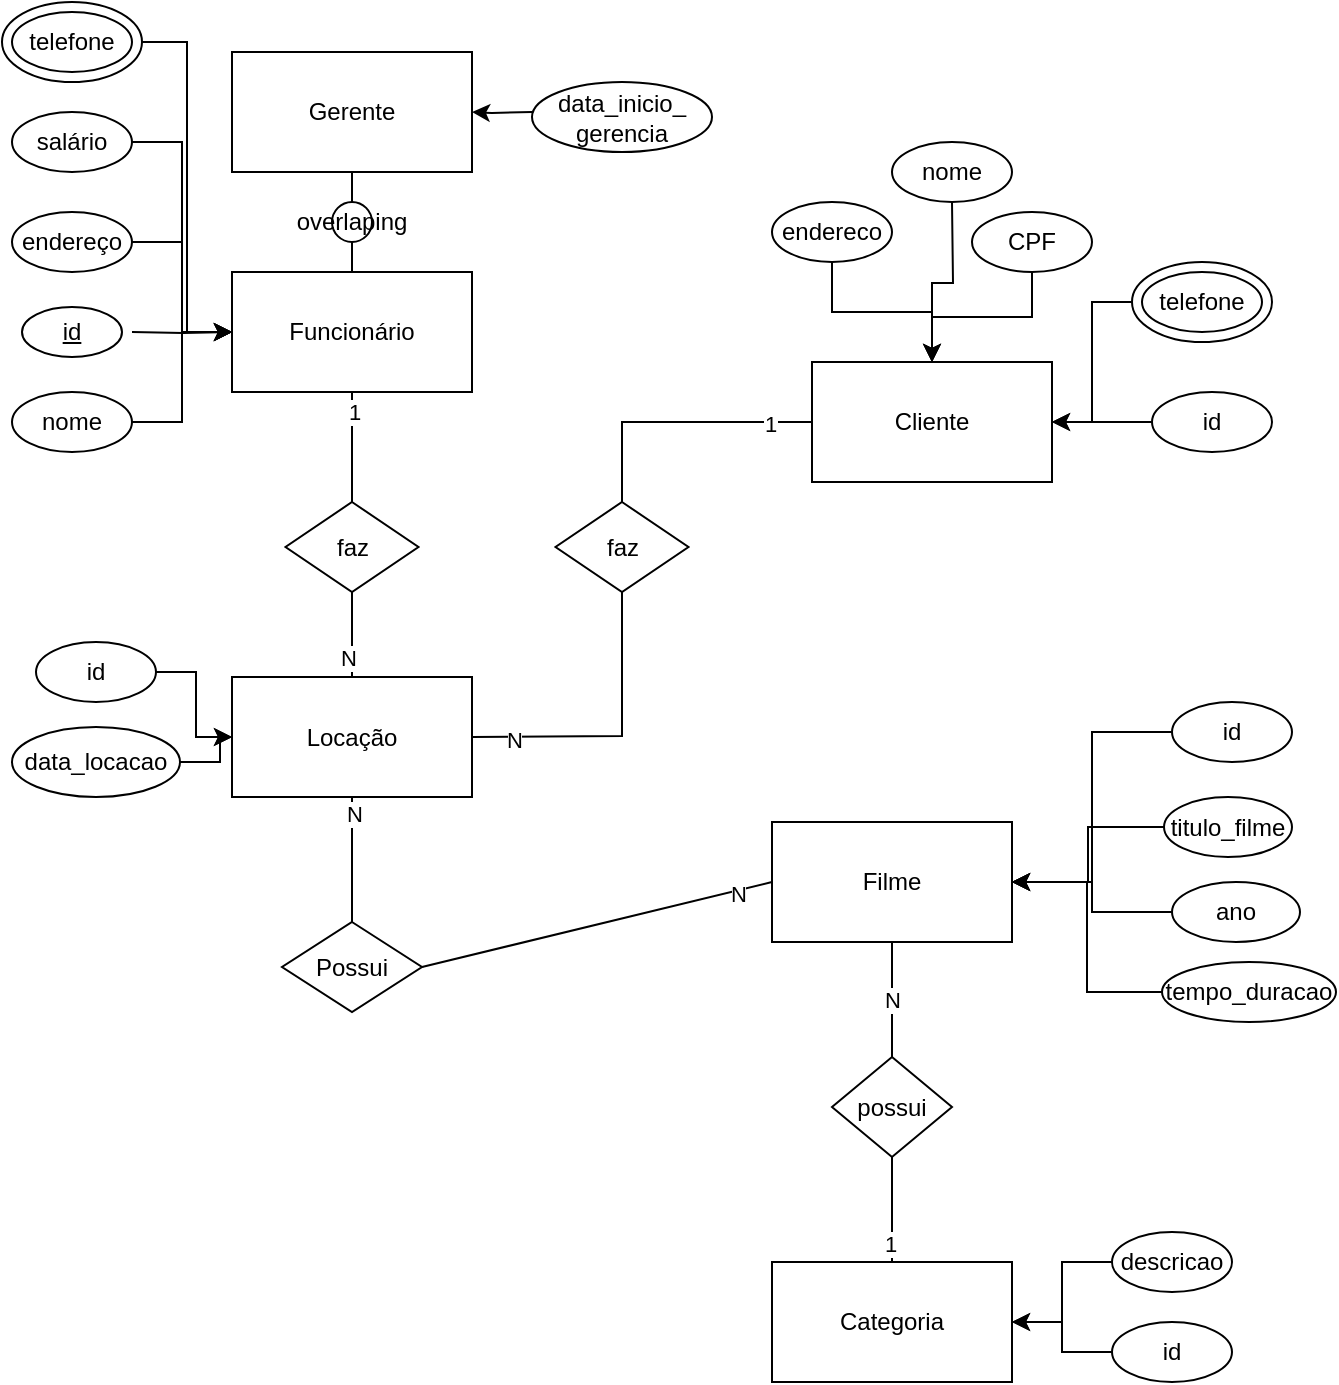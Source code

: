 <mxfile version="16.2.7" type="device"><diagram id="2ZvfQCT1KErEsR8co72a" name="Page-1"><mxGraphModel dx="1955" dy="1090" grid="1" gridSize="10" guides="1" tooltips="1" connect="1" arrows="1" fold="1" page="1" pageScale="1" pageWidth="827" pageHeight="1169" math="0" shadow="0"><root><mxCell id="0"/><mxCell id="1" parent="0"/><mxCell id="u_M9WVuDhvBuDMG9niJ3-2" value="Funcionário" style="rounded=0;whiteSpace=wrap;html=1;" vertex="1" parent="1"><mxGeometry x="220" y="165" width="120" height="60" as="geometry"/></mxCell><mxCell id="u_M9WVuDhvBuDMG9niJ3-3" value="Locação" style="rounded=0;whiteSpace=wrap;html=1;" vertex="1" parent="1"><mxGeometry x="220" y="367.5" width="120" height="60" as="geometry"/></mxCell><mxCell id="u_M9WVuDhvBuDMG9niJ3-4" value="Categoria" style="rounded=0;whiteSpace=wrap;html=1;" vertex="1" parent="1"><mxGeometry x="490" y="660" width="120" height="60" as="geometry"/></mxCell><mxCell id="u_M9WVuDhvBuDMG9niJ3-5" value="Filme" style="rounded=0;whiteSpace=wrap;html=1;" vertex="1" parent="1"><mxGeometry x="490" y="440" width="120" height="60" as="geometry"/></mxCell><mxCell id="u_M9WVuDhvBuDMG9niJ3-6" value="Cliente" style="rounded=0;whiteSpace=wrap;html=1;" vertex="1" parent="1"><mxGeometry x="510" y="210" width="120" height="60" as="geometry"/></mxCell><mxCell id="u_M9WVuDhvBuDMG9niJ3-7" value="Gerente" style="rounded=0;whiteSpace=wrap;html=1;" vertex="1" parent="1"><mxGeometry x="220" y="55" width="120" height="60" as="geometry"/></mxCell><mxCell id="u_M9WVuDhvBuDMG9niJ3-16" style="edgeStyle=orthogonalEdgeStyle;rounded=0;orthogonalLoop=1;jettySize=auto;html=1;" edge="1" parent="1" target="u_M9WVuDhvBuDMG9niJ3-2"><mxGeometry relative="1" as="geometry"><mxPoint x="170" y="195" as="sourcePoint"/></mxGeometry></mxCell><mxCell id="u_M9WVuDhvBuDMG9niJ3-84" style="edgeStyle=orthogonalEdgeStyle;rounded=0;orthogonalLoop=1;jettySize=auto;html=1;entryX=0;entryY=0.5;entryDx=0;entryDy=0;" edge="1" parent="1" source="u_M9WVuDhvBuDMG9niJ3-9" target="u_M9WVuDhvBuDMG9niJ3-3"><mxGeometry relative="1" as="geometry"/></mxCell><mxCell id="u_M9WVuDhvBuDMG9niJ3-9" value="id" style="ellipse;whiteSpace=wrap;html=1;" vertex="1" parent="1"><mxGeometry x="122" y="350" width="60" height="30" as="geometry"/></mxCell><mxCell id="u_M9WVuDhvBuDMG9niJ3-17" style="edgeStyle=orthogonalEdgeStyle;rounded=0;orthogonalLoop=1;jettySize=auto;html=1;entryX=1;entryY=0.5;entryDx=0;entryDy=0;" edge="1" parent="1" source="u_M9WVuDhvBuDMG9niJ3-10" target="u_M9WVuDhvBuDMG9niJ3-5"><mxGeometry relative="1" as="geometry"/></mxCell><mxCell id="u_M9WVuDhvBuDMG9niJ3-10" value="id" style="ellipse;whiteSpace=wrap;html=1;" vertex="1" parent="1"><mxGeometry x="690" y="380" width="60" height="30" as="geometry"/></mxCell><mxCell id="u_M9WVuDhvBuDMG9niJ3-18" style="edgeStyle=orthogonalEdgeStyle;rounded=0;orthogonalLoop=1;jettySize=auto;html=1;entryX=1;entryY=0.5;entryDx=0;entryDy=0;" edge="1" parent="1" source="u_M9WVuDhvBuDMG9niJ3-11" target="u_M9WVuDhvBuDMG9niJ3-6"><mxGeometry relative="1" as="geometry"/></mxCell><mxCell id="u_M9WVuDhvBuDMG9niJ3-11" value="id" style="ellipse;whiteSpace=wrap;html=1;" vertex="1" parent="1"><mxGeometry x="680" y="225" width="60" height="30" as="geometry"/></mxCell><mxCell id="u_M9WVuDhvBuDMG9niJ3-19" style="edgeStyle=orthogonalEdgeStyle;rounded=0;orthogonalLoop=1;jettySize=auto;html=1;" edge="1" parent="1" target="u_M9WVuDhvBuDMG9niJ3-7"><mxGeometry relative="1" as="geometry"><mxPoint x="370" y="85" as="sourcePoint"/></mxGeometry></mxCell><mxCell id="u_M9WVuDhvBuDMG9niJ3-104" style="edgeStyle=orthogonalEdgeStyle;rounded=0;orthogonalLoop=1;jettySize=auto;html=1;entryX=1;entryY=0.5;entryDx=0;entryDy=0;" edge="1" parent="1" source="u_M9WVuDhvBuDMG9niJ3-13" target="u_M9WVuDhvBuDMG9niJ3-4"><mxGeometry relative="1" as="geometry"/></mxCell><mxCell id="u_M9WVuDhvBuDMG9niJ3-13" value="id" style="ellipse;whiteSpace=wrap;html=1;" vertex="1" parent="1"><mxGeometry x="660" y="690" width="60" height="30" as="geometry"/></mxCell><mxCell id="u_M9WVuDhvBuDMG9niJ3-23" style="edgeStyle=orthogonalEdgeStyle;rounded=0;orthogonalLoop=1;jettySize=auto;html=1;" edge="1" parent="1" source="u_M9WVuDhvBuDMG9niJ3-20" target="u_M9WVuDhvBuDMG9niJ3-2"><mxGeometry relative="1" as="geometry"/></mxCell><mxCell id="u_M9WVuDhvBuDMG9niJ3-20" value="endereço" style="ellipse;whiteSpace=wrap;html=1;" vertex="1" parent="1"><mxGeometry x="110" y="135" width="60" height="30" as="geometry"/></mxCell><mxCell id="u_M9WVuDhvBuDMG9niJ3-21" value="telefone" style="ellipse;whiteSpace=wrap;html=1;" vertex="1" parent="1"><mxGeometry x="110" y="35" width="60" height="30" as="geometry"/></mxCell><mxCell id="u_M9WVuDhvBuDMG9niJ3-30" style="edgeStyle=orthogonalEdgeStyle;rounded=0;orthogonalLoop=1;jettySize=auto;html=1;entryX=0;entryY=0.5;entryDx=0;entryDy=0;" edge="1" parent="1" source="u_M9WVuDhvBuDMG9niJ3-22" target="u_M9WVuDhvBuDMG9niJ3-2"><mxGeometry relative="1" as="geometry"/></mxCell><mxCell id="u_M9WVuDhvBuDMG9niJ3-22" value="salário" style="ellipse;whiteSpace=wrap;html=1;" vertex="1" parent="1"><mxGeometry x="110" y="85" width="60" height="30" as="geometry"/></mxCell><mxCell id="u_M9WVuDhvBuDMG9niJ3-31" style="edgeStyle=orthogonalEdgeStyle;rounded=0;orthogonalLoop=1;jettySize=auto;html=1;entryX=0;entryY=0.5;entryDx=0;entryDy=0;" edge="1" parent="1" source="u_M9WVuDhvBuDMG9niJ3-26" target="u_M9WVuDhvBuDMG9niJ3-2"><mxGeometry relative="1" as="geometry"/></mxCell><mxCell id="u_M9WVuDhvBuDMG9niJ3-26" value="" style="ellipse;whiteSpace=wrap;html=1;fillColor=none;" vertex="1" parent="1"><mxGeometry x="105" y="30" width="70" height="40" as="geometry"/></mxCell><mxCell id="u_M9WVuDhvBuDMG9niJ3-29" style="edgeStyle=orthogonalEdgeStyle;rounded=0;orthogonalLoop=1;jettySize=auto;html=1;entryX=0;entryY=0.5;entryDx=0;entryDy=0;" edge="1" parent="1" source="u_M9WVuDhvBuDMG9niJ3-27" target="u_M9WVuDhvBuDMG9niJ3-2"><mxGeometry relative="1" as="geometry"/></mxCell><mxCell id="u_M9WVuDhvBuDMG9niJ3-27" value="nome" style="ellipse;whiteSpace=wrap;html=1;" vertex="1" parent="1"><mxGeometry x="110" y="225" width="60" height="30" as="geometry"/></mxCell><mxCell id="u_M9WVuDhvBuDMG9niJ3-42" value="id" style="ellipse;whiteSpace=wrap;html=1;align=center;fontStyle=4;fillColor=none;" vertex="1" parent="1"><mxGeometry x="115" y="182.5" width="50" height="25" as="geometry"/></mxCell><mxCell id="u_M9WVuDhvBuDMG9niJ3-43" value="" style="endArrow=none;html=1;rounded=0;exitX=0.5;exitY=1;exitDx=0;exitDy=0;entryX=0.5;entryY=0;entryDx=0;entryDy=0;startArrow=none;" edge="1" parent="1" source="u_M9WVuDhvBuDMG9niJ3-44" target="u_M9WVuDhvBuDMG9niJ3-2"><mxGeometry relative="1" as="geometry"><mxPoint x="290" y="120" as="sourcePoint"/><mxPoint x="450" y="120" as="targetPoint"/></mxGeometry></mxCell><mxCell id="u_M9WVuDhvBuDMG9niJ3-44" value="overlaping" style="ellipse;whiteSpace=wrap;html=1;align=center;newEdgeStyle={&quot;edgeStyle&quot;:&quot;entityRelationEdgeStyle&quot;,&quot;startArrow&quot;:&quot;none&quot;,&quot;endArrow&quot;:&quot;none&quot;,&quot;segment&quot;:10,&quot;curved&quot;:1};treeFolding=1;treeMoving=1;fillColor=none;" vertex="1" parent="1"><mxGeometry x="270" y="130" width="20" height="20" as="geometry"/></mxCell><mxCell id="u_M9WVuDhvBuDMG9niJ3-45" value="" style="endArrow=none;html=1;rounded=0;exitX=0.5;exitY=1;exitDx=0;exitDy=0;entryX=0.5;entryY=0;entryDx=0;entryDy=0;" edge="1" parent="1" source="u_M9WVuDhvBuDMG9niJ3-7" target="u_M9WVuDhvBuDMG9niJ3-44"><mxGeometry relative="1" as="geometry"><mxPoint x="280" y="115" as="sourcePoint"/><mxPoint x="280" y="165" as="targetPoint"/></mxGeometry></mxCell><mxCell id="u_M9WVuDhvBuDMG9niJ3-46" value="data_inicio_&lt;br&gt;gerencia" style="ellipse;whiteSpace=wrap;html=1;align=center;fillColor=none;" vertex="1" parent="1"><mxGeometry x="370" y="70" width="90" height="35" as="geometry"/></mxCell><mxCell id="u_M9WVuDhvBuDMG9niJ3-103" style="edgeStyle=orthogonalEdgeStyle;rounded=0;orthogonalLoop=1;jettySize=auto;html=1;entryX=1;entryY=0.5;entryDx=0;entryDy=0;" edge="1" parent="1" source="u_M9WVuDhvBuDMG9niJ3-48" target="u_M9WVuDhvBuDMG9niJ3-4"><mxGeometry relative="1" as="geometry"/></mxCell><mxCell id="u_M9WVuDhvBuDMG9niJ3-48" value="descricao" style="ellipse;whiteSpace=wrap;html=1;" vertex="1" parent="1"><mxGeometry x="660" y="645" width="60" height="30" as="geometry"/></mxCell><mxCell id="u_M9WVuDhvBuDMG9niJ3-54" value="possui" style="shape=rhombus;perimeter=rhombusPerimeter;whiteSpace=wrap;html=1;align=center;fillColor=none;" vertex="1" parent="1"><mxGeometry x="520" y="557.5" width="60" height="50" as="geometry"/></mxCell><mxCell id="u_M9WVuDhvBuDMG9niJ3-57" value="" style="endArrow=none;html=1;rounded=0;exitX=0.5;exitY=0;exitDx=0;exitDy=0;entryX=0.5;entryY=1;entryDx=0;entryDy=0;" edge="1" parent="1" source="u_M9WVuDhvBuDMG9niJ3-4" target="u_M9WVuDhvBuDMG9niJ3-54"><mxGeometry relative="1" as="geometry"><mxPoint x="181.5" y="547.5" as="sourcePoint"/><mxPoint x="341.5" y="547.5" as="targetPoint"/></mxGeometry></mxCell><mxCell id="u_M9WVuDhvBuDMG9niJ3-59" value="1" style="edgeLabel;html=1;align=center;verticalAlign=middle;resizable=0;points=[];" vertex="1" connectable="0" parent="u_M9WVuDhvBuDMG9niJ3-57"><mxGeometry x="-0.657" y="1" relative="1" as="geometry"><mxPoint as="offset"/></mxGeometry></mxCell><mxCell id="u_M9WVuDhvBuDMG9niJ3-64" style="edgeStyle=orthogonalEdgeStyle;rounded=0;orthogonalLoop=1;jettySize=auto;html=1;entryX=1;entryY=0.5;entryDx=0;entryDy=0;" edge="1" parent="1" source="u_M9WVuDhvBuDMG9niJ3-61" target="u_M9WVuDhvBuDMG9niJ3-5"><mxGeometry relative="1" as="geometry"/></mxCell><mxCell id="u_M9WVuDhvBuDMG9niJ3-61" value="titulo_filme" style="ellipse;whiteSpace=wrap;html=1;align=center;fillColor=none;" vertex="1" parent="1"><mxGeometry x="686" y="427.5" width="64" height="30" as="geometry"/></mxCell><mxCell id="u_M9WVuDhvBuDMG9niJ3-65" style="edgeStyle=orthogonalEdgeStyle;rounded=0;orthogonalLoop=1;jettySize=auto;html=1;entryX=1;entryY=0.5;entryDx=0;entryDy=0;" edge="1" parent="1" source="u_M9WVuDhvBuDMG9niJ3-62" target="u_M9WVuDhvBuDMG9niJ3-5"><mxGeometry relative="1" as="geometry"/></mxCell><mxCell id="u_M9WVuDhvBuDMG9niJ3-62" value="ano" style="ellipse;whiteSpace=wrap;html=1;align=center;fillColor=none;" vertex="1" parent="1"><mxGeometry x="690" y="470" width="64" height="30" as="geometry"/></mxCell><mxCell id="u_M9WVuDhvBuDMG9niJ3-96" style="edgeStyle=orthogonalEdgeStyle;rounded=0;orthogonalLoop=1;jettySize=auto;html=1;entryX=1;entryY=0.5;entryDx=0;entryDy=0;" edge="1" parent="1" source="u_M9WVuDhvBuDMG9niJ3-63" target="u_M9WVuDhvBuDMG9niJ3-5"><mxGeometry relative="1" as="geometry"/></mxCell><mxCell id="u_M9WVuDhvBuDMG9niJ3-63" value="tempo_duracao" style="ellipse;whiteSpace=wrap;html=1;align=center;fillColor=none;" vertex="1" parent="1"><mxGeometry x="685" y="510" width="87" height="30" as="geometry"/></mxCell><mxCell id="u_M9WVuDhvBuDMG9niJ3-78" style="edgeStyle=orthogonalEdgeStyle;rounded=0;orthogonalLoop=1;jettySize=auto;html=1;entryX=0.5;entryY=0;entryDx=0;entryDy=0;" edge="1" parent="1" target="u_M9WVuDhvBuDMG9niJ3-6"><mxGeometry relative="1" as="geometry"><mxPoint x="580" y="130" as="sourcePoint"/></mxGeometry></mxCell><mxCell id="u_M9WVuDhvBuDMG9niJ3-67" value="nome" style="ellipse;whiteSpace=wrap;html=1;" vertex="1" parent="1"><mxGeometry x="550" y="100" width="60" height="30" as="geometry"/></mxCell><mxCell id="u_M9WVuDhvBuDMG9niJ3-77" style="edgeStyle=orthogonalEdgeStyle;rounded=0;orthogonalLoop=1;jettySize=auto;html=1;entryX=0.5;entryY=0;entryDx=0;entryDy=0;" edge="1" parent="1" source="u_M9WVuDhvBuDMG9niJ3-68" target="u_M9WVuDhvBuDMG9niJ3-6"><mxGeometry relative="1" as="geometry"/></mxCell><mxCell id="u_M9WVuDhvBuDMG9niJ3-68" value="endereco" style="ellipse;whiteSpace=wrap;html=1;" vertex="1" parent="1"><mxGeometry x="490" y="130" width="60" height="30" as="geometry"/></mxCell><mxCell id="u_M9WVuDhvBuDMG9niJ3-76" style="edgeStyle=orthogonalEdgeStyle;rounded=0;orthogonalLoop=1;jettySize=auto;html=1;entryX=0.5;entryY=0;entryDx=0;entryDy=0;" edge="1" parent="1" source="u_M9WVuDhvBuDMG9niJ3-69" target="u_M9WVuDhvBuDMG9niJ3-6"><mxGeometry relative="1" as="geometry"/></mxCell><mxCell id="u_M9WVuDhvBuDMG9niJ3-69" value="CPF" style="ellipse;whiteSpace=wrap;html=1;" vertex="1" parent="1"><mxGeometry x="590" y="135" width="60" height="30" as="geometry"/></mxCell><mxCell id="u_M9WVuDhvBuDMG9niJ3-71" value="telefone" style="ellipse;whiteSpace=wrap;html=1;" vertex="1" parent="1"><mxGeometry x="675" y="165" width="60" height="30" as="geometry"/></mxCell><mxCell id="u_M9WVuDhvBuDMG9niJ3-79" style="edgeStyle=orthogonalEdgeStyle;rounded=0;orthogonalLoop=1;jettySize=auto;html=1;entryX=1;entryY=0.5;entryDx=0;entryDy=0;" edge="1" parent="1" source="u_M9WVuDhvBuDMG9niJ3-72" target="u_M9WVuDhvBuDMG9niJ3-6"><mxGeometry relative="1" as="geometry"/></mxCell><mxCell id="u_M9WVuDhvBuDMG9niJ3-72" value="" style="ellipse;whiteSpace=wrap;html=1;fillColor=none;" vertex="1" parent="1"><mxGeometry x="670" y="160" width="70" height="40" as="geometry"/></mxCell><mxCell id="u_M9WVuDhvBuDMG9niJ3-75" value="faz" style="shape=rhombus;perimeter=rhombusPerimeter;whiteSpace=wrap;html=1;align=center;fillColor=none;" vertex="1" parent="1"><mxGeometry x="246.75" y="280" width="66.5" height="45" as="geometry"/></mxCell><mxCell id="u_M9WVuDhvBuDMG9niJ3-82" style="edgeStyle=orthogonalEdgeStyle;rounded=0;orthogonalLoop=1;jettySize=auto;html=1;" edge="1" parent="1" source="u_M9WVuDhvBuDMG9niJ3-80" target="u_M9WVuDhvBuDMG9niJ3-3"><mxGeometry relative="1" as="geometry"/></mxCell><mxCell id="u_M9WVuDhvBuDMG9niJ3-80" value="data_locacao" style="ellipse;whiteSpace=wrap;html=1;" vertex="1" parent="1"><mxGeometry x="110" y="392.5" width="84" height="35" as="geometry"/></mxCell><mxCell id="u_M9WVuDhvBuDMG9niJ3-85" value="" style="endArrow=none;html=1;rounded=0;exitX=0.5;exitY=1;exitDx=0;exitDy=0;entryX=0.5;entryY=0;entryDx=0;entryDy=0;" edge="1" parent="1" source="u_M9WVuDhvBuDMG9niJ3-2" target="u_M9WVuDhvBuDMG9niJ3-75"><mxGeometry relative="1" as="geometry"><mxPoint x="380" y="400" as="sourcePoint"/><mxPoint x="540" y="400" as="targetPoint"/></mxGeometry></mxCell><mxCell id="u_M9WVuDhvBuDMG9niJ3-89" value="1" style="edgeLabel;html=1;align=center;verticalAlign=middle;resizable=0;points=[];" vertex="1" connectable="0" parent="u_M9WVuDhvBuDMG9niJ3-85"><mxGeometry x="-0.642" y="1" relative="1" as="geometry"><mxPoint as="offset"/></mxGeometry></mxCell><mxCell id="u_M9WVuDhvBuDMG9niJ3-87" value="" style="endArrow=none;html=1;rounded=0;exitX=0.5;exitY=1;exitDx=0;exitDy=0;entryX=0.5;entryY=0;entryDx=0;entryDy=0;" edge="1" parent="1" source="u_M9WVuDhvBuDMG9niJ3-75" target="u_M9WVuDhvBuDMG9niJ3-3"><mxGeometry relative="1" as="geometry"><mxPoint x="290" y="235" as="sourcePoint"/><mxPoint x="290" y="290" as="targetPoint"/></mxGeometry></mxCell><mxCell id="u_M9WVuDhvBuDMG9niJ3-88" value="N" style="edgeLabel;html=1;align=center;verticalAlign=middle;resizable=0;points=[];" vertex="1" connectable="0" parent="u_M9WVuDhvBuDMG9niJ3-87"><mxGeometry x="0.539" y="-2" relative="1" as="geometry"><mxPoint as="offset"/></mxGeometry></mxCell><mxCell id="u_M9WVuDhvBuDMG9niJ3-90" value="faz" style="shape=rhombus;perimeter=rhombusPerimeter;whiteSpace=wrap;html=1;align=center;fillColor=none;" vertex="1" parent="1"><mxGeometry x="381.75" y="280" width="66.5" height="45" as="geometry"/></mxCell><mxCell id="u_M9WVuDhvBuDMG9niJ3-91" value="" style="endArrow=none;html=1;rounded=0;exitX=0.5;exitY=0;exitDx=0;exitDy=0;entryX=0;entryY=0.5;entryDx=0;entryDy=0;" edge="1" parent="1" source="u_M9WVuDhvBuDMG9niJ3-90" target="u_M9WVuDhvBuDMG9niJ3-6"><mxGeometry relative="1" as="geometry"><mxPoint x="480" y="340" as="sourcePoint"/><mxPoint x="640" y="340" as="targetPoint"/><Array as="points"><mxPoint x="415" y="240"/></Array></mxGeometry></mxCell><mxCell id="u_M9WVuDhvBuDMG9niJ3-93" value="1" style="edgeLabel;html=1;align=center;verticalAlign=middle;resizable=0;points=[];" vertex="1" connectable="0" parent="u_M9WVuDhvBuDMG9niJ3-91"><mxGeometry x="0.678" y="-1" relative="1" as="geometry"><mxPoint as="offset"/></mxGeometry></mxCell><mxCell id="u_M9WVuDhvBuDMG9niJ3-92" value="" style="endArrow=none;html=1;rounded=0;exitX=1;exitY=0.5;exitDx=0;exitDy=0;entryX=0.5;entryY=1;entryDx=0;entryDy=0;" edge="1" parent="1" source="u_M9WVuDhvBuDMG9niJ3-3" target="u_M9WVuDhvBuDMG9niJ3-90"><mxGeometry relative="1" as="geometry"><mxPoint x="425.0" y="290.0" as="sourcePoint"/><mxPoint x="520" y="250.0" as="targetPoint"/><Array as="points"><mxPoint x="415" y="397"/></Array></mxGeometry></mxCell><mxCell id="u_M9WVuDhvBuDMG9niJ3-94" value="N" style="edgeLabel;html=1;align=center;verticalAlign=middle;resizable=0;points=[];" vertex="1" connectable="0" parent="u_M9WVuDhvBuDMG9niJ3-92"><mxGeometry x="-0.713" y="-1" relative="1" as="geometry"><mxPoint as="offset"/></mxGeometry></mxCell><mxCell id="u_M9WVuDhvBuDMG9niJ3-98" value="N" style="endArrow=none;html=1;rounded=0;exitX=0.5;exitY=1;exitDx=0;exitDy=0;" edge="1" parent="1" source="u_M9WVuDhvBuDMG9niJ3-5" target="u_M9WVuDhvBuDMG9niJ3-54"><mxGeometry relative="1" as="geometry"><mxPoint x="291.5" y="647.5" as="sourcePoint"/><mxPoint x="530" y="592.5" as="targetPoint"/></mxGeometry></mxCell><mxCell id="u_M9WVuDhvBuDMG9niJ3-105" value="Possui" style="shape=rhombus;perimeter=rhombusPerimeter;whiteSpace=wrap;html=1;align=center;fillColor=none;" vertex="1" parent="1"><mxGeometry x="245" y="490" width="70" height="45" as="geometry"/></mxCell><mxCell id="u_M9WVuDhvBuDMG9niJ3-106" value="" style="endArrow=none;html=1;rounded=0;exitX=0.5;exitY=1;exitDx=0;exitDy=0;entryX=0.5;entryY=0;entryDx=0;entryDy=0;" edge="1" parent="1" source="u_M9WVuDhvBuDMG9niJ3-3" target="u_M9WVuDhvBuDMG9niJ3-105"><mxGeometry relative="1" as="geometry"><mxPoint x="370" y="450" as="sourcePoint"/><mxPoint x="530" y="450" as="targetPoint"/></mxGeometry></mxCell><mxCell id="u_M9WVuDhvBuDMG9niJ3-108" value="N" style="edgeLabel;html=1;align=center;verticalAlign=middle;resizable=0;points=[];" vertex="1" connectable="0" parent="u_M9WVuDhvBuDMG9niJ3-106"><mxGeometry x="-0.735" y="1" relative="1" as="geometry"><mxPoint as="offset"/></mxGeometry></mxCell><mxCell id="u_M9WVuDhvBuDMG9niJ3-107" value="" style="endArrow=none;html=1;rounded=0;exitX=0;exitY=0.5;exitDx=0;exitDy=0;entryX=1;entryY=0.5;entryDx=0;entryDy=0;" edge="1" parent="1" source="u_M9WVuDhvBuDMG9niJ3-5" target="u_M9WVuDhvBuDMG9niJ3-105"><mxGeometry relative="1" as="geometry"><mxPoint x="290" y="437.5" as="sourcePoint"/><mxPoint x="290" y="500" as="targetPoint"/></mxGeometry></mxCell><mxCell id="u_M9WVuDhvBuDMG9niJ3-109" value="N" style="edgeLabel;html=1;align=center;verticalAlign=middle;resizable=0;points=[];" vertex="1" connectable="0" parent="u_M9WVuDhvBuDMG9niJ3-107"><mxGeometry x="-0.8" y="2" relative="1" as="geometry"><mxPoint as="offset"/></mxGeometry></mxCell></root></mxGraphModel></diagram></mxfile>